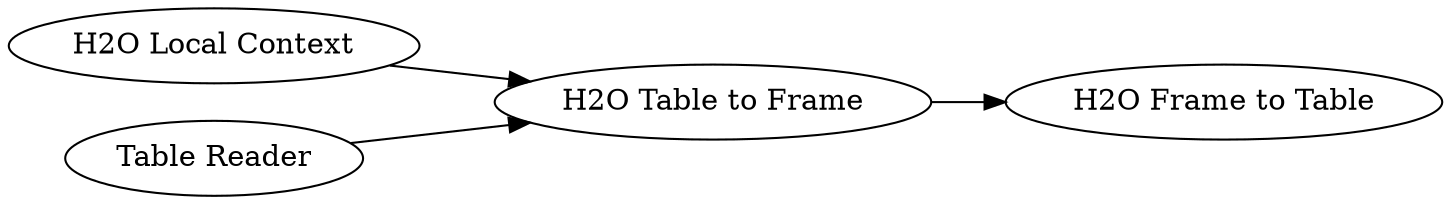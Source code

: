 digraph {
	1 [label="H2O Local Context"]
	2 [label="H2O Table to Frame"]
	4 [label="H2O Frame to Table"]
	5 [label="Table Reader"]
	1 -> 2
	2 -> 4
	5 -> 2
	rankdir=LR
}

